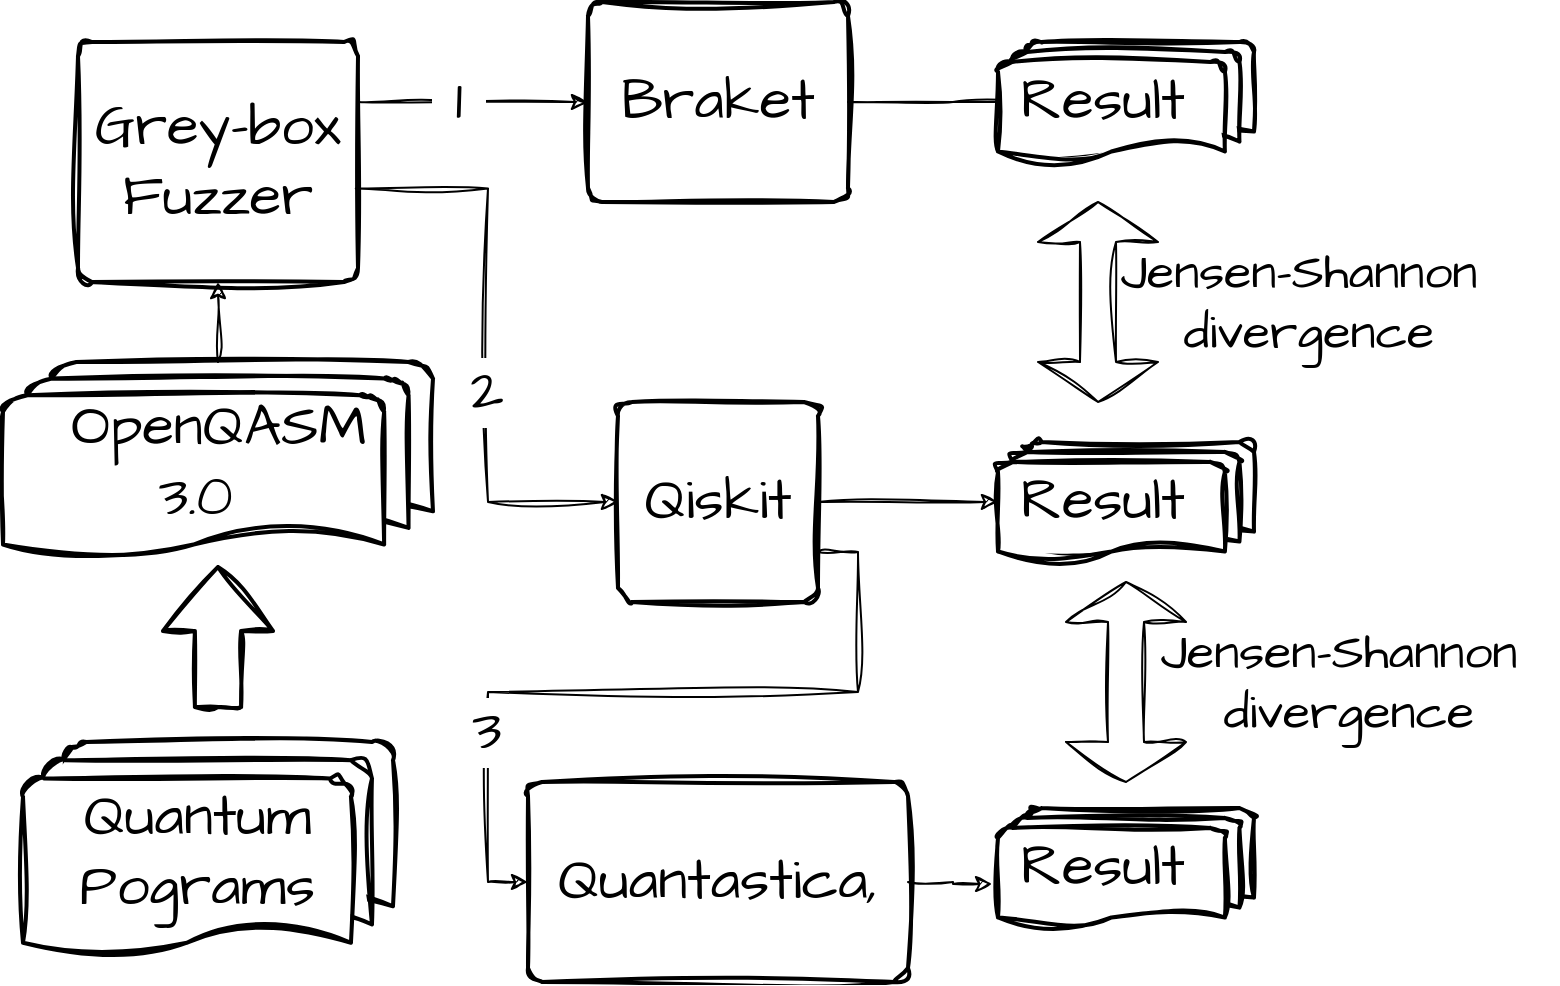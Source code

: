 <mxfile version="24.7.6">
  <diagram name="Page-1" id="6aOdifo-nCPCul-ZnsPv">
    <mxGraphModel dx="1243" dy="502" grid="1" gridSize="10" guides="1" tooltips="1" connect="1" arrows="1" fold="1" page="1" pageScale="1" pageWidth="827" pageHeight="1169" math="0" shadow="0">
      <root>
        <mxCell id="0" />
        <mxCell id="1" parent="0" />
        <mxCell id="IXrwVdHXhNs5LP9SRVdd-6" value="Quantum&amp;nbsp; &amp;nbsp;Pograms&amp;nbsp;&amp;nbsp;" style="strokeWidth=2;html=1;shape=mxgraph.flowchart.multi-document;whiteSpace=wrap;sketch=1;hachureGap=4;jiggle=2;curveFitting=1;fontFamily=Architects Daughter;fontSource=https%3A%2F%2Ffonts.googleapis.com%2Fcss%3Ffamily%3DArchitects%2BDaughter;fontStyle=0;fontSize=29;" vertex="1" parent="1">
          <mxGeometry x="-537.5" y="680" width="185" height="110" as="geometry" />
        </mxCell>
        <mxCell id="IXrwVdHXhNs5LP9SRVdd-28" style="edgeStyle=orthogonalEdgeStyle;rounded=0;sketch=1;hachureGap=4;jiggle=2;curveFitting=1;orthogonalLoop=1;jettySize=auto;html=1;exitX=0.5;exitY=0;exitDx=0;exitDy=0;exitPerimeter=0;entryX=0.5;entryY=1;entryDx=0;entryDy=0;fontFamily=Architects Daughter;fontSource=https%3A%2F%2Ffonts.googleapis.com%2Fcss%3Ffamily%3DArchitects%2BDaughter;fontStyle=0;fontSize=29;" edge="1" parent="1" source="IXrwVdHXhNs5LP9SRVdd-7" target="IXrwVdHXhNs5LP9SRVdd-8">
          <mxGeometry relative="1" as="geometry" />
        </mxCell>
        <mxCell id="IXrwVdHXhNs5LP9SRVdd-7" value="OpenQASM 3.0&amp;nbsp;&amp;nbsp;" style="strokeWidth=2;html=1;shape=mxgraph.flowchart.multi-document;whiteSpace=wrap;sketch=1;hachureGap=4;jiggle=2;curveFitting=1;fontFamily=Architects Daughter;fontSource=https%3A%2F%2Ffonts.googleapis.com%2Fcss%3Ffamily%3DArchitects%2BDaughter;fontStyle=0;fontSize=29;" vertex="1" parent="1">
          <mxGeometry x="-547.5" y="490" width="215" height="100" as="geometry" />
        </mxCell>
        <mxCell id="IXrwVdHXhNs5LP9SRVdd-14" style="edgeStyle=orthogonalEdgeStyle;rounded=0;sketch=1;hachureGap=4;jiggle=2;curveFitting=1;orthogonalLoop=1;jettySize=auto;html=1;exitX=1;exitY=0.25;exitDx=0;exitDy=0;entryX=0;entryY=0.5;entryDx=0;entryDy=0;fontFamily=Architects Daughter;fontSource=https%3A%2F%2Ffonts.googleapis.com%2Fcss%3Ffamily%3DArchitects%2BDaughter;fontStyle=0;fontSize=29;" edge="1" parent="1" source="IXrwVdHXhNs5LP9SRVdd-8" target="IXrwVdHXhNs5LP9SRVdd-10">
          <mxGeometry relative="1" as="geometry">
            <Array as="points">
              <mxPoint x="-320" y="360" />
              <mxPoint x="-320" y="360" />
            </Array>
          </mxGeometry>
        </mxCell>
        <mxCell id="IXrwVdHXhNs5LP9SRVdd-41" value="&lt;font style=&quot;font-size: 29px;&quot;&gt;&amp;nbsp;1&amp;nbsp;&lt;/font&gt;" style="edgeLabel;html=1;align=center;verticalAlign=middle;resizable=0;points=[];sketch=1;hachureGap=4;jiggle=2;curveFitting=1;fontFamily=Architects Daughter;fontSource=https%3A%2F%2Ffonts.googleapis.com%2Fcss%3Ffamily%3DArchitects%2BDaughter;" vertex="1" connectable="0" parent="IXrwVdHXhNs5LP9SRVdd-14">
          <mxGeometry x="-0.257" y="-1" relative="1" as="geometry">
            <mxPoint x="7" y="-1" as="offset" />
          </mxGeometry>
        </mxCell>
        <mxCell id="IXrwVdHXhNs5LP9SRVdd-8" value="Grey-box Fuzzer" style="rounded=1;whiteSpace=wrap;html=1;absoluteArcSize=1;arcSize=14;strokeWidth=2;sketch=1;hachureGap=4;jiggle=2;curveFitting=1;fontFamily=Architects Daughter;fontSource=https%3A%2F%2Ffonts.googleapis.com%2Fcss%3Ffamily%3DArchitects%2BDaughter;fontStyle=0;fontSize=29;" vertex="1" parent="1">
          <mxGeometry x="-510" y="330" width="140" height="120" as="geometry" />
        </mxCell>
        <mxCell id="IXrwVdHXhNs5LP9SRVdd-9" value="" style="verticalLabelPosition=bottom;verticalAlign=top;html=1;strokeWidth=2;shape=mxgraph.arrows2.arrow;dy=0.58;dx=32;notch=0;sketch=1;hachureGap=4;jiggle=2;curveFitting=1;fontFamily=Architects Daughter;fontSource=https%3A%2F%2Ffonts.googleapis.com%2Fcss%3Ffamily%3DArchitects%2BDaughter;rotation=-90;fontStyle=0;fontSize=29;" vertex="1" parent="1">
          <mxGeometry x="-475" y="600" width="70" height="55" as="geometry" />
        </mxCell>
        <mxCell id="IXrwVdHXhNs5LP9SRVdd-20" style="edgeStyle=orthogonalEdgeStyle;rounded=0;sketch=1;hachureGap=4;jiggle=2;curveFitting=1;orthogonalLoop=1;jettySize=auto;html=1;exitX=1;exitY=0.5;exitDx=0;exitDy=0;fontFamily=Architects Daughter;fontSource=https%3A%2F%2Ffonts.googleapis.com%2Fcss%3Ffamily%3DArchitects%2BDaughter;fontStyle=0;fontSize=29;" edge="1" parent="1" source="IXrwVdHXhNs5LP9SRVdd-10">
          <mxGeometry relative="1" as="geometry">
            <mxPoint x="-20" y="360" as="targetPoint" />
          </mxGeometry>
        </mxCell>
        <mxCell id="IXrwVdHXhNs5LP9SRVdd-10" value="Braket" style="rounded=1;whiteSpace=wrap;html=1;absoluteArcSize=1;arcSize=14;strokeWidth=2;sketch=1;hachureGap=4;jiggle=2;curveFitting=1;fontFamily=Architects Daughter;fontSource=https%3A%2F%2Ffonts.googleapis.com%2Fcss%3Ffamily%3DArchitects%2BDaughter;fontStyle=0;fontSize=29;" vertex="1" parent="1">
          <mxGeometry x="-255" y="310" width="130" height="100" as="geometry" />
        </mxCell>
        <mxCell id="IXrwVdHXhNs5LP9SRVdd-16" style="edgeStyle=orthogonalEdgeStyle;rounded=0;sketch=1;hachureGap=4;jiggle=2;curveFitting=1;orthogonalLoop=1;jettySize=auto;html=1;exitX=1;exitY=0.75;exitDx=0;exitDy=0;entryX=0;entryY=0.5;entryDx=0;entryDy=0;fontFamily=Architects Daughter;fontSource=https%3A%2F%2Ffonts.googleapis.com%2Fcss%3Ffamily%3DArchitects%2BDaughter;fontStyle=0;fontSize=29;" edge="1" parent="1" source="IXrwVdHXhNs5LP9SRVdd-11" target="IXrwVdHXhNs5LP9SRVdd-12">
          <mxGeometry relative="1" as="geometry" />
        </mxCell>
        <mxCell id="IXrwVdHXhNs5LP9SRVdd-19" value="3" style="edgeLabel;html=1;align=center;verticalAlign=middle;resizable=0;points=[];sketch=1;hachureGap=4;jiggle=2;curveFitting=1;fontFamily=Architects Daughter;fontSource=https%3A%2F%2Ffonts.googleapis.com%2Fcss%3Ffamily%3DArchitects%2BDaughter;fontStyle=0;fontSize=29;" vertex="1" connectable="0" parent="IXrwVdHXhNs5LP9SRVdd-16">
          <mxGeometry x="0.513" y="-1" relative="1" as="geometry">
            <mxPoint as="offset" />
          </mxGeometry>
        </mxCell>
        <mxCell id="IXrwVdHXhNs5LP9SRVdd-11" value="Qiskit" style="rounded=1;whiteSpace=wrap;html=1;absoluteArcSize=1;arcSize=14;strokeWidth=2;sketch=1;hachureGap=4;jiggle=2;curveFitting=1;fontFamily=Architects Daughter;fontSource=https%3A%2F%2Ffonts.googleapis.com%2Fcss%3Ffamily%3DArchitects%2BDaughter;fontStyle=0;fontSize=29;" vertex="1" parent="1">
          <mxGeometry x="-240" y="510" width="100" height="100" as="geometry" />
        </mxCell>
        <mxCell id="IXrwVdHXhNs5LP9SRVdd-12" value="Quantastica," style="rounded=1;whiteSpace=wrap;html=1;absoluteArcSize=1;arcSize=14;strokeWidth=2;sketch=1;hachureGap=4;jiggle=2;curveFitting=1;fontFamily=Architects Daughter;fontSource=https%3A%2F%2Ffonts.googleapis.com%2Fcss%3Ffamily%3DArchitects%2BDaughter;fontStyle=0;fontSize=29;" vertex="1" parent="1">
          <mxGeometry x="-285" y="700" width="190" height="100" as="geometry" />
        </mxCell>
        <mxCell id="IXrwVdHXhNs5LP9SRVdd-15" style="edgeStyle=orthogonalEdgeStyle;rounded=0;sketch=1;hachureGap=4;jiggle=2;curveFitting=1;orthogonalLoop=1;jettySize=auto;html=1;entryX=0;entryY=0.5;entryDx=0;entryDy=0;fontFamily=Architects Daughter;fontSource=https%3A%2F%2Ffonts.googleapis.com%2Fcss%3Ffamily%3DArchitects%2BDaughter;exitX=0.992;exitY=0.61;exitDx=0;exitDy=0;exitPerimeter=0;fontStyle=0;fontSize=29;" edge="1" parent="1" source="IXrwVdHXhNs5LP9SRVdd-8" target="IXrwVdHXhNs5LP9SRVdd-11">
          <mxGeometry relative="1" as="geometry">
            <mxPoint x="-360" y="480" as="sourcePoint" />
          </mxGeometry>
        </mxCell>
        <mxCell id="IXrwVdHXhNs5LP9SRVdd-18" value="2" style="edgeLabel;html=1;align=center;verticalAlign=middle;resizable=0;points=[];sketch=1;hachureGap=4;jiggle=2;curveFitting=1;fontFamily=Architects Daughter;fontSource=https%3A%2F%2Ffonts.googleapis.com%2Fcss%3Ffamily%3DArchitects%2BDaughter;fontStyle=0;fontSize=29;" vertex="1" connectable="0" parent="IXrwVdHXhNs5LP9SRVdd-15">
          <mxGeometry x="0.162" y="3" relative="1" as="geometry">
            <mxPoint x="-4" as="offset" />
          </mxGeometry>
        </mxCell>
        <mxCell id="IXrwVdHXhNs5LP9SRVdd-21" value="Result&amp;nbsp;&amp;nbsp;" style="strokeWidth=2;html=1;shape=mxgraph.flowchart.multi-document;whiteSpace=wrap;sketch=1;hachureGap=4;jiggle=2;curveFitting=1;fontFamily=Architects Daughter;fontSource=https%3A%2F%2Ffonts.googleapis.com%2Fcss%3Ffamily%3DArchitects%2BDaughter;fontStyle=0;fontSize=29;" vertex="1" parent="1">
          <mxGeometry x="-50" y="330" width="128" height="60" as="geometry" />
        </mxCell>
        <mxCell id="IXrwVdHXhNs5LP9SRVdd-22" value="Result&amp;nbsp;&amp;nbsp;" style="strokeWidth=2;html=1;shape=mxgraph.flowchart.multi-document;whiteSpace=wrap;sketch=1;hachureGap=4;jiggle=2;curveFitting=1;fontFamily=Architects Daughter;fontSource=https%3A%2F%2Ffonts.googleapis.com%2Fcss%3Ffamily%3DArchitects%2BDaughter;fontStyle=0;fontSize=29;" vertex="1" parent="1">
          <mxGeometry x="-50" y="530" width="128" height="60" as="geometry" />
        </mxCell>
        <mxCell id="IXrwVdHXhNs5LP9SRVdd-23" value="Result&amp;nbsp;&amp;nbsp;" style="strokeWidth=2;html=1;shape=mxgraph.flowchart.multi-document;whiteSpace=wrap;sketch=1;hachureGap=4;jiggle=2;curveFitting=1;fontFamily=Architects Daughter;fontSource=https%3A%2F%2Ffonts.googleapis.com%2Fcss%3Ffamily%3DArchitects%2BDaughter;fontStyle=0;fontSize=29;" vertex="1" parent="1">
          <mxGeometry x="-50" y="713" width="128" height="60" as="geometry" />
        </mxCell>
        <mxCell id="IXrwVdHXhNs5LP9SRVdd-24" style="edgeStyle=orthogonalEdgeStyle;rounded=0;sketch=1;hachureGap=4;jiggle=2;curveFitting=1;orthogonalLoop=1;jettySize=auto;html=1;exitX=1;exitY=0.5;exitDx=0;exitDy=0;entryX=-0.023;entryY=0.633;entryDx=0;entryDy=0;entryPerimeter=0;fontFamily=Architects Daughter;fontSource=https%3A%2F%2Ffonts.googleapis.com%2Fcss%3Ffamily%3DArchitects%2BDaughter;fontStyle=0;fontSize=29;" edge="1" parent="1" source="IXrwVdHXhNs5LP9SRVdd-12" target="IXrwVdHXhNs5LP9SRVdd-23">
          <mxGeometry relative="1" as="geometry" />
        </mxCell>
        <mxCell id="IXrwVdHXhNs5LP9SRVdd-25" style="edgeStyle=orthogonalEdgeStyle;rounded=0;sketch=1;hachureGap=4;jiggle=2;curveFitting=1;orthogonalLoop=1;jettySize=auto;html=1;exitX=1;exitY=0.5;exitDx=0;exitDy=0;entryX=0;entryY=0.5;entryDx=0;entryDy=0;entryPerimeter=0;fontFamily=Architects Daughter;fontSource=https%3A%2F%2Ffonts.googleapis.com%2Fcss%3Ffamily%3DArchitects%2BDaughter;fontStyle=0;fontSize=29;" edge="1" parent="1" source="IXrwVdHXhNs5LP9SRVdd-11" target="IXrwVdHXhNs5LP9SRVdd-22">
          <mxGeometry relative="1" as="geometry" />
        </mxCell>
        <mxCell id="IXrwVdHXhNs5LP9SRVdd-26" value="" style="shape=doubleArrow;direction=south;whiteSpace=wrap;html=1;sketch=1;hachureGap=4;jiggle=2;curveFitting=1;fontFamily=Architects Daughter;fontSource=https%3A%2F%2Ffonts.googleapis.com%2Fcss%3Ffamily%3DArchitects%2BDaughter;fontStyle=0;fontSize=29;" vertex="1" parent="1">
          <mxGeometry x="-30" y="410" width="60" height="100" as="geometry" />
        </mxCell>
        <mxCell id="IXrwVdHXhNs5LP9SRVdd-27" value="" style="shape=doubleArrow;direction=south;whiteSpace=wrap;html=1;sketch=1;hachureGap=4;jiggle=2;curveFitting=1;fontFamily=Architects Daughter;fontSource=https%3A%2F%2Ffonts.googleapis.com%2Fcss%3Ffamily%3DArchitects%2BDaughter;fontStyle=0;fontSize=29;" vertex="1" parent="1">
          <mxGeometry x="-16" y="600" width="60" height="100" as="geometry" />
        </mxCell>
        <mxCell id="IXrwVdHXhNs5LP9SRVdd-43" value="&lt;font style=&quot;font-size: 25px;&quot;&gt;Jensen-Shannon&amp;nbsp;&lt;/font&gt;&lt;div&gt;&lt;font style=&quot;font-size: 25px;&quot;&gt;divergence&lt;/font&gt;&lt;/div&gt;" style="text;html=1;align=center;verticalAlign=middle;resizable=0;points=[];autosize=1;strokeColor=none;fillColor=none;fontFamily=Architects Daughter;fontSource=https%3A%2F%2Ffonts.googleapis.com%2Fcss%3Ffamily%3DArchitects%2BDaughter;" vertex="1" parent="1">
          <mxGeometry y="425" width="210" height="70" as="geometry" />
        </mxCell>
        <mxCell id="IXrwVdHXhNs5LP9SRVdd-44" value="&lt;font style=&quot;font-size: 25px;&quot;&gt;Jensen-Shannon&amp;nbsp;&lt;/font&gt;&lt;div&gt;&lt;font style=&quot;font-size: 25px;&quot;&gt;divergence&lt;/font&gt;&lt;/div&gt;" style="text;html=1;align=center;verticalAlign=middle;resizable=0;points=[];autosize=1;strokeColor=none;fillColor=none;fontFamily=Architects Daughter;fontSource=https%3A%2F%2Ffonts.googleapis.com%2Fcss%3Ffamily%3DArchitects%2BDaughter;" vertex="1" parent="1">
          <mxGeometry x="20" y="615" width="210" height="70" as="geometry" />
        </mxCell>
      </root>
    </mxGraphModel>
  </diagram>
</mxfile>
